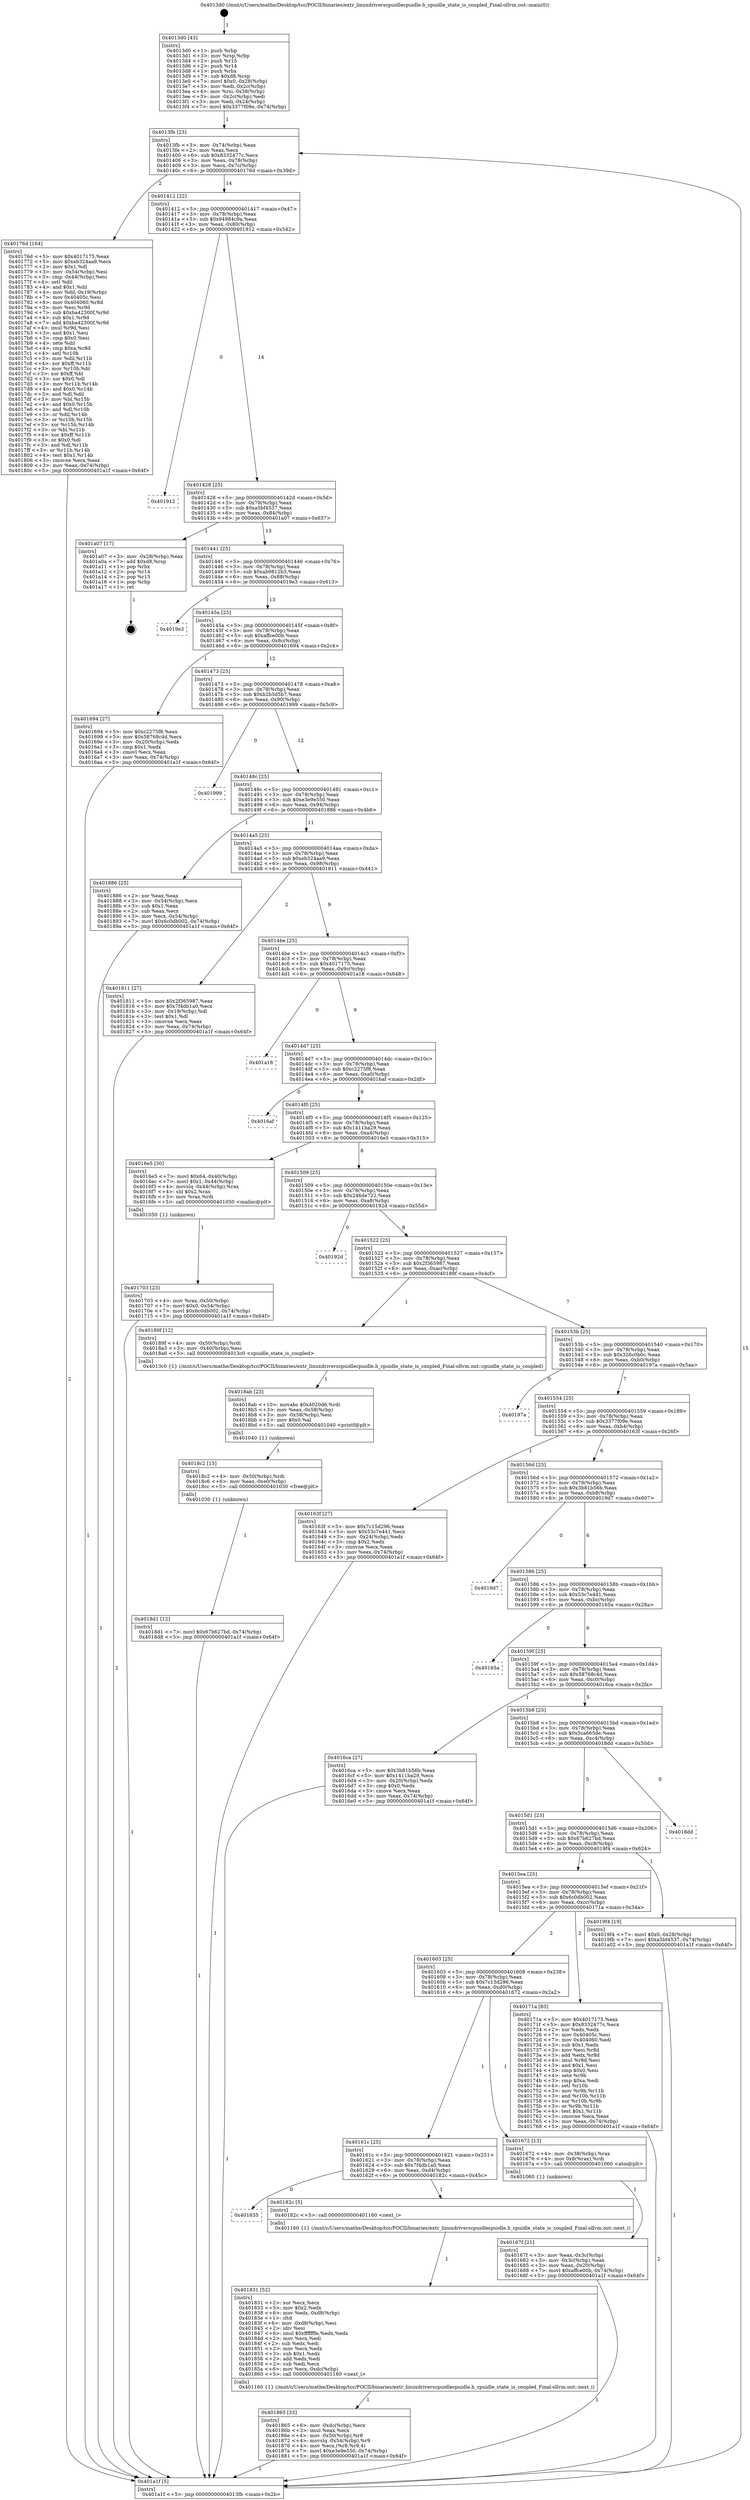 digraph "0x4013d0" {
  label = "0x4013d0 (/mnt/c/Users/mathe/Desktop/tcc/POCII/binaries/extr_linuxdriverscpuidlecpuidle.h_cpuidle_state_is_coupled_Final-ollvm.out::main(0))"
  labelloc = "t"
  node[shape=record]

  Entry [label="",width=0.3,height=0.3,shape=circle,fillcolor=black,style=filled]
  "0x4013fb" [label="{
     0x4013fb [23]\l
     | [instrs]\l
     &nbsp;&nbsp;0x4013fb \<+3\>: mov -0x74(%rbp),%eax\l
     &nbsp;&nbsp;0x4013fe \<+2\>: mov %eax,%ecx\l
     &nbsp;&nbsp;0x401400 \<+6\>: sub $0x8332477c,%ecx\l
     &nbsp;&nbsp;0x401406 \<+3\>: mov %eax,-0x78(%rbp)\l
     &nbsp;&nbsp;0x401409 \<+3\>: mov %ecx,-0x7c(%rbp)\l
     &nbsp;&nbsp;0x40140c \<+6\>: je 000000000040176d \<main+0x39d\>\l
  }"]
  "0x40176d" [label="{
     0x40176d [164]\l
     | [instrs]\l
     &nbsp;&nbsp;0x40176d \<+5\>: mov $0x4017175,%eax\l
     &nbsp;&nbsp;0x401772 \<+5\>: mov $0xeb324aa9,%ecx\l
     &nbsp;&nbsp;0x401777 \<+2\>: mov $0x1,%dl\l
     &nbsp;&nbsp;0x401779 \<+3\>: mov -0x54(%rbp),%esi\l
     &nbsp;&nbsp;0x40177c \<+3\>: cmp -0x44(%rbp),%esi\l
     &nbsp;&nbsp;0x40177f \<+4\>: setl %dil\l
     &nbsp;&nbsp;0x401783 \<+4\>: and $0x1,%dil\l
     &nbsp;&nbsp;0x401787 \<+4\>: mov %dil,-0x19(%rbp)\l
     &nbsp;&nbsp;0x40178b \<+7\>: mov 0x40405c,%esi\l
     &nbsp;&nbsp;0x401792 \<+8\>: mov 0x404060,%r8d\l
     &nbsp;&nbsp;0x40179a \<+3\>: mov %esi,%r9d\l
     &nbsp;&nbsp;0x40179d \<+7\>: sub $0xba42300f,%r9d\l
     &nbsp;&nbsp;0x4017a4 \<+4\>: sub $0x1,%r9d\l
     &nbsp;&nbsp;0x4017a8 \<+7\>: add $0xba42300f,%r9d\l
     &nbsp;&nbsp;0x4017af \<+4\>: imul %r9d,%esi\l
     &nbsp;&nbsp;0x4017b3 \<+3\>: and $0x1,%esi\l
     &nbsp;&nbsp;0x4017b6 \<+3\>: cmp $0x0,%esi\l
     &nbsp;&nbsp;0x4017b9 \<+4\>: sete %dil\l
     &nbsp;&nbsp;0x4017bd \<+4\>: cmp $0xa,%r8d\l
     &nbsp;&nbsp;0x4017c1 \<+4\>: setl %r10b\l
     &nbsp;&nbsp;0x4017c5 \<+3\>: mov %dil,%r11b\l
     &nbsp;&nbsp;0x4017c8 \<+4\>: xor $0xff,%r11b\l
     &nbsp;&nbsp;0x4017cc \<+3\>: mov %r10b,%bl\l
     &nbsp;&nbsp;0x4017cf \<+3\>: xor $0xff,%bl\l
     &nbsp;&nbsp;0x4017d2 \<+3\>: xor $0x0,%dl\l
     &nbsp;&nbsp;0x4017d5 \<+3\>: mov %r11b,%r14b\l
     &nbsp;&nbsp;0x4017d8 \<+4\>: and $0x0,%r14b\l
     &nbsp;&nbsp;0x4017dc \<+3\>: and %dl,%dil\l
     &nbsp;&nbsp;0x4017df \<+3\>: mov %bl,%r15b\l
     &nbsp;&nbsp;0x4017e2 \<+4\>: and $0x0,%r15b\l
     &nbsp;&nbsp;0x4017e6 \<+3\>: and %dl,%r10b\l
     &nbsp;&nbsp;0x4017e9 \<+3\>: or %dil,%r14b\l
     &nbsp;&nbsp;0x4017ec \<+3\>: or %r10b,%r15b\l
     &nbsp;&nbsp;0x4017ef \<+3\>: xor %r15b,%r14b\l
     &nbsp;&nbsp;0x4017f2 \<+3\>: or %bl,%r11b\l
     &nbsp;&nbsp;0x4017f5 \<+4\>: xor $0xff,%r11b\l
     &nbsp;&nbsp;0x4017f9 \<+3\>: or $0x0,%dl\l
     &nbsp;&nbsp;0x4017fc \<+3\>: and %dl,%r11b\l
     &nbsp;&nbsp;0x4017ff \<+3\>: or %r11b,%r14b\l
     &nbsp;&nbsp;0x401802 \<+4\>: test $0x1,%r14b\l
     &nbsp;&nbsp;0x401806 \<+3\>: cmovne %ecx,%eax\l
     &nbsp;&nbsp;0x401809 \<+3\>: mov %eax,-0x74(%rbp)\l
     &nbsp;&nbsp;0x40180c \<+5\>: jmp 0000000000401a1f \<main+0x64f\>\l
  }"]
  "0x401412" [label="{
     0x401412 [22]\l
     | [instrs]\l
     &nbsp;&nbsp;0x401412 \<+5\>: jmp 0000000000401417 \<main+0x47\>\l
     &nbsp;&nbsp;0x401417 \<+3\>: mov -0x78(%rbp),%eax\l
     &nbsp;&nbsp;0x40141a \<+5\>: sub $0x94984c9a,%eax\l
     &nbsp;&nbsp;0x40141f \<+3\>: mov %eax,-0x80(%rbp)\l
     &nbsp;&nbsp;0x401422 \<+6\>: je 0000000000401912 \<main+0x542\>\l
  }"]
  Exit [label="",width=0.3,height=0.3,shape=circle,fillcolor=black,style=filled,peripheries=2]
  "0x401912" [label="{
     0x401912\l
  }", style=dashed]
  "0x401428" [label="{
     0x401428 [25]\l
     | [instrs]\l
     &nbsp;&nbsp;0x401428 \<+5\>: jmp 000000000040142d \<main+0x5d\>\l
     &nbsp;&nbsp;0x40142d \<+3\>: mov -0x78(%rbp),%eax\l
     &nbsp;&nbsp;0x401430 \<+5\>: sub $0xa5bf4537,%eax\l
     &nbsp;&nbsp;0x401435 \<+6\>: mov %eax,-0x84(%rbp)\l
     &nbsp;&nbsp;0x40143b \<+6\>: je 0000000000401a07 \<main+0x637\>\l
  }"]
  "0x4018d1" [label="{
     0x4018d1 [12]\l
     | [instrs]\l
     &nbsp;&nbsp;0x4018d1 \<+7\>: movl $0x67b627bd,-0x74(%rbp)\l
     &nbsp;&nbsp;0x4018d8 \<+5\>: jmp 0000000000401a1f \<main+0x64f\>\l
  }"]
  "0x401a07" [label="{
     0x401a07 [17]\l
     | [instrs]\l
     &nbsp;&nbsp;0x401a07 \<+3\>: mov -0x28(%rbp),%eax\l
     &nbsp;&nbsp;0x401a0a \<+7\>: add $0xd8,%rsp\l
     &nbsp;&nbsp;0x401a11 \<+1\>: pop %rbx\l
     &nbsp;&nbsp;0x401a12 \<+2\>: pop %r14\l
     &nbsp;&nbsp;0x401a14 \<+2\>: pop %r15\l
     &nbsp;&nbsp;0x401a16 \<+1\>: pop %rbp\l
     &nbsp;&nbsp;0x401a17 \<+1\>: ret\l
  }"]
  "0x401441" [label="{
     0x401441 [25]\l
     | [instrs]\l
     &nbsp;&nbsp;0x401441 \<+5\>: jmp 0000000000401446 \<main+0x76\>\l
     &nbsp;&nbsp;0x401446 \<+3\>: mov -0x78(%rbp),%eax\l
     &nbsp;&nbsp;0x401449 \<+5\>: sub $0xab9812b3,%eax\l
     &nbsp;&nbsp;0x40144e \<+6\>: mov %eax,-0x88(%rbp)\l
     &nbsp;&nbsp;0x401454 \<+6\>: je 00000000004019e3 \<main+0x613\>\l
  }"]
  "0x4018c2" [label="{
     0x4018c2 [15]\l
     | [instrs]\l
     &nbsp;&nbsp;0x4018c2 \<+4\>: mov -0x50(%rbp),%rdi\l
     &nbsp;&nbsp;0x4018c6 \<+6\>: mov %eax,-0xe0(%rbp)\l
     &nbsp;&nbsp;0x4018cc \<+5\>: call 0000000000401030 \<free@plt\>\l
     | [calls]\l
     &nbsp;&nbsp;0x401030 \{1\} (unknown)\l
  }"]
  "0x4019e3" [label="{
     0x4019e3\l
  }", style=dashed]
  "0x40145a" [label="{
     0x40145a [25]\l
     | [instrs]\l
     &nbsp;&nbsp;0x40145a \<+5\>: jmp 000000000040145f \<main+0x8f\>\l
     &nbsp;&nbsp;0x40145f \<+3\>: mov -0x78(%rbp),%eax\l
     &nbsp;&nbsp;0x401462 \<+5\>: sub $0xaffce00b,%eax\l
     &nbsp;&nbsp;0x401467 \<+6\>: mov %eax,-0x8c(%rbp)\l
     &nbsp;&nbsp;0x40146d \<+6\>: je 0000000000401694 \<main+0x2c4\>\l
  }"]
  "0x4018ab" [label="{
     0x4018ab [23]\l
     | [instrs]\l
     &nbsp;&nbsp;0x4018ab \<+10\>: movabs $0x4020d6,%rdi\l
     &nbsp;&nbsp;0x4018b5 \<+3\>: mov %eax,-0x58(%rbp)\l
     &nbsp;&nbsp;0x4018b8 \<+3\>: mov -0x58(%rbp),%esi\l
     &nbsp;&nbsp;0x4018bb \<+2\>: mov $0x0,%al\l
     &nbsp;&nbsp;0x4018bd \<+5\>: call 0000000000401040 \<printf@plt\>\l
     | [calls]\l
     &nbsp;&nbsp;0x401040 \{1\} (unknown)\l
  }"]
  "0x401694" [label="{
     0x401694 [27]\l
     | [instrs]\l
     &nbsp;&nbsp;0x401694 \<+5\>: mov $0xc2275f8,%eax\l
     &nbsp;&nbsp;0x401699 \<+5\>: mov $0x58768c4d,%ecx\l
     &nbsp;&nbsp;0x40169e \<+3\>: mov -0x20(%rbp),%edx\l
     &nbsp;&nbsp;0x4016a1 \<+3\>: cmp $0x1,%edx\l
     &nbsp;&nbsp;0x4016a4 \<+3\>: cmovl %ecx,%eax\l
     &nbsp;&nbsp;0x4016a7 \<+3\>: mov %eax,-0x74(%rbp)\l
     &nbsp;&nbsp;0x4016aa \<+5\>: jmp 0000000000401a1f \<main+0x64f\>\l
  }"]
  "0x401473" [label="{
     0x401473 [25]\l
     | [instrs]\l
     &nbsp;&nbsp;0x401473 \<+5\>: jmp 0000000000401478 \<main+0xa8\>\l
     &nbsp;&nbsp;0x401478 \<+3\>: mov -0x78(%rbp),%eax\l
     &nbsp;&nbsp;0x40147b \<+5\>: sub $0xb2b3d5b7,%eax\l
     &nbsp;&nbsp;0x401480 \<+6\>: mov %eax,-0x90(%rbp)\l
     &nbsp;&nbsp;0x401486 \<+6\>: je 0000000000401999 \<main+0x5c9\>\l
  }"]
  "0x401865" [label="{
     0x401865 [33]\l
     | [instrs]\l
     &nbsp;&nbsp;0x401865 \<+6\>: mov -0xdc(%rbp),%ecx\l
     &nbsp;&nbsp;0x40186b \<+3\>: imul %eax,%ecx\l
     &nbsp;&nbsp;0x40186e \<+4\>: mov -0x50(%rbp),%r8\l
     &nbsp;&nbsp;0x401872 \<+4\>: movslq -0x54(%rbp),%r9\l
     &nbsp;&nbsp;0x401876 \<+4\>: mov %ecx,(%r8,%r9,4)\l
     &nbsp;&nbsp;0x40187a \<+7\>: movl $0xe3e9e550,-0x74(%rbp)\l
     &nbsp;&nbsp;0x401881 \<+5\>: jmp 0000000000401a1f \<main+0x64f\>\l
  }"]
  "0x401999" [label="{
     0x401999\l
  }", style=dashed]
  "0x40148c" [label="{
     0x40148c [25]\l
     | [instrs]\l
     &nbsp;&nbsp;0x40148c \<+5\>: jmp 0000000000401491 \<main+0xc1\>\l
     &nbsp;&nbsp;0x401491 \<+3\>: mov -0x78(%rbp),%eax\l
     &nbsp;&nbsp;0x401494 \<+5\>: sub $0xe3e9e550,%eax\l
     &nbsp;&nbsp;0x401499 \<+6\>: mov %eax,-0x94(%rbp)\l
     &nbsp;&nbsp;0x40149f \<+6\>: je 0000000000401886 \<main+0x4b6\>\l
  }"]
  "0x401831" [label="{
     0x401831 [52]\l
     | [instrs]\l
     &nbsp;&nbsp;0x401831 \<+2\>: xor %ecx,%ecx\l
     &nbsp;&nbsp;0x401833 \<+5\>: mov $0x2,%edx\l
     &nbsp;&nbsp;0x401838 \<+6\>: mov %edx,-0xd8(%rbp)\l
     &nbsp;&nbsp;0x40183e \<+1\>: cltd\l
     &nbsp;&nbsp;0x40183f \<+6\>: mov -0xd8(%rbp),%esi\l
     &nbsp;&nbsp;0x401845 \<+2\>: idiv %esi\l
     &nbsp;&nbsp;0x401847 \<+6\>: imul $0xfffffffe,%edx,%edx\l
     &nbsp;&nbsp;0x40184d \<+2\>: mov %ecx,%edi\l
     &nbsp;&nbsp;0x40184f \<+2\>: sub %edx,%edi\l
     &nbsp;&nbsp;0x401851 \<+2\>: mov %ecx,%edx\l
     &nbsp;&nbsp;0x401853 \<+3\>: sub $0x1,%edx\l
     &nbsp;&nbsp;0x401856 \<+2\>: add %edx,%edi\l
     &nbsp;&nbsp;0x401858 \<+2\>: sub %edi,%ecx\l
     &nbsp;&nbsp;0x40185a \<+6\>: mov %ecx,-0xdc(%rbp)\l
     &nbsp;&nbsp;0x401860 \<+5\>: call 0000000000401160 \<next_i\>\l
     | [calls]\l
     &nbsp;&nbsp;0x401160 \{1\} (/mnt/c/Users/mathe/Desktop/tcc/POCII/binaries/extr_linuxdriverscpuidlecpuidle.h_cpuidle_state_is_coupled_Final-ollvm.out::next_i)\l
  }"]
  "0x401886" [label="{
     0x401886 [25]\l
     | [instrs]\l
     &nbsp;&nbsp;0x401886 \<+2\>: xor %eax,%eax\l
     &nbsp;&nbsp;0x401888 \<+3\>: mov -0x54(%rbp),%ecx\l
     &nbsp;&nbsp;0x40188b \<+3\>: sub $0x1,%eax\l
     &nbsp;&nbsp;0x40188e \<+2\>: sub %eax,%ecx\l
     &nbsp;&nbsp;0x401890 \<+3\>: mov %ecx,-0x54(%rbp)\l
     &nbsp;&nbsp;0x401893 \<+7\>: movl $0x6c0db002,-0x74(%rbp)\l
     &nbsp;&nbsp;0x40189a \<+5\>: jmp 0000000000401a1f \<main+0x64f\>\l
  }"]
  "0x4014a5" [label="{
     0x4014a5 [25]\l
     | [instrs]\l
     &nbsp;&nbsp;0x4014a5 \<+5\>: jmp 00000000004014aa \<main+0xda\>\l
     &nbsp;&nbsp;0x4014aa \<+3\>: mov -0x78(%rbp),%eax\l
     &nbsp;&nbsp;0x4014ad \<+5\>: sub $0xeb324aa9,%eax\l
     &nbsp;&nbsp;0x4014b2 \<+6\>: mov %eax,-0x98(%rbp)\l
     &nbsp;&nbsp;0x4014b8 \<+6\>: je 0000000000401811 \<main+0x441\>\l
  }"]
  "0x401635" [label="{
     0x401635\l
  }", style=dashed]
  "0x401811" [label="{
     0x401811 [27]\l
     | [instrs]\l
     &nbsp;&nbsp;0x401811 \<+5\>: mov $0x2f365987,%eax\l
     &nbsp;&nbsp;0x401816 \<+5\>: mov $0x7f4db1a0,%ecx\l
     &nbsp;&nbsp;0x40181b \<+3\>: mov -0x19(%rbp),%dl\l
     &nbsp;&nbsp;0x40181e \<+3\>: test $0x1,%dl\l
     &nbsp;&nbsp;0x401821 \<+3\>: cmovne %ecx,%eax\l
     &nbsp;&nbsp;0x401824 \<+3\>: mov %eax,-0x74(%rbp)\l
     &nbsp;&nbsp;0x401827 \<+5\>: jmp 0000000000401a1f \<main+0x64f\>\l
  }"]
  "0x4014be" [label="{
     0x4014be [25]\l
     | [instrs]\l
     &nbsp;&nbsp;0x4014be \<+5\>: jmp 00000000004014c3 \<main+0xf3\>\l
     &nbsp;&nbsp;0x4014c3 \<+3\>: mov -0x78(%rbp),%eax\l
     &nbsp;&nbsp;0x4014c6 \<+5\>: sub $0x4017175,%eax\l
     &nbsp;&nbsp;0x4014cb \<+6\>: mov %eax,-0x9c(%rbp)\l
     &nbsp;&nbsp;0x4014d1 \<+6\>: je 0000000000401a18 \<main+0x648\>\l
  }"]
  "0x40182c" [label="{
     0x40182c [5]\l
     | [instrs]\l
     &nbsp;&nbsp;0x40182c \<+5\>: call 0000000000401160 \<next_i\>\l
     | [calls]\l
     &nbsp;&nbsp;0x401160 \{1\} (/mnt/c/Users/mathe/Desktop/tcc/POCII/binaries/extr_linuxdriverscpuidlecpuidle.h_cpuidle_state_is_coupled_Final-ollvm.out::next_i)\l
  }"]
  "0x401a18" [label="{
     0x401a18\l
  }", style=dashed]
  "0x4014d7" [label="{
     0x4014d7 [25]\l
     | [instrs]\l
     &nbsp;&nbsp;0x4014d7 \<+5\>: jmp 00000000004014dc \<main+0x10c\>\l
     &nbsp;&nbsp;0x4014dc \<+3\>: mov -0x78(%rbp),%eax\l
     &nbsp;&nbsp;0x4014df \<+5\>: sub $0xc2275f8,%eax\l
     &nbsp;&nbsp;0x4014e4 \<+6\>: mov %eax,-0xa0(%rbp)\l
     &nbsp;&nbsp;0x4014ea \<+6\>: je 00000000004016af \<main+0x2df\>\l
  }"]
  "0x401703" [label="{
     0x401703 [23]\l
     | [instrs]\l
     &nbsp;&nbsp;0x401703 \<+4\>: mov %rax,-0x50(%rbp)\l
     &nbsp;&nbsp;0x401707 \<+7\>: movl $0x0,-0x54(%rbp)\l
     &nbsp;&nbsp;0x40170e \<+7\>: movl $0x6c0db002,-0x74(%rbp)\l
     &nbsp;&nbsp;0x401715 \<+5\>: jmp 0000000000401a1f \<main+0x64f\>\l
  }"]
  "0x4016af" [label="{
     0x4016af\l
  }", style=dashed]
  "0x4014f0" [label="{
     0x4014f0 [25]\l
     | [instrs]\l
     &nbsp;&nbsp;0x4014f0 \<+5\>: jmp 00000000004014f5 \<main+0x125\>\l
     &nbsp;&nbsp;0x4014f5 \<+3\>: mov -0x78(%rbp),%eax\l
     &nbsp;&nbsp;0x4014f8 \<+5\>: sub $0x1411ba29,%eax\l
     &nbsp;&nbsp;0x4014fd \<+6\>: mov %eax,-0xa4(%rbp)\l
     &nbsp;&nbsp;0x401503 \<+6\>: je 00000000004016e5 \<main+0x315\>\l
  }"]
  "0x40167f" [label="{
     0x40167f [21]\l
     | [instrs]\l
     &nbsp;&nbsp;0x40167f \<+3\>: mov %eax,-0x3c(%rbp)\l
     &nbsp;&nbsp;0x401682 \<+3\>: mov -0x3c(%rbp),%eax\l
     &nbsp;&nbsp;0x401685 \<+3\>: mov %eax,-0x20(%rbp)\l
     &nbsp;&nbsp;0x401688 \<+7\>: movl $0xaffce00b,-0x74(%rbp)\l
     &nbsp;&nbsp;0x40168f \<+5\>: jmp 0000000000401a1f \<main+0x64f\>\l
  }"]
  "0x4016e5" [label="{
     0x4016e5 [30]\l
     | [instrs]\l
     &nbsp;&nbsp;0x4016e5 \<+7\>: movl $0x64,-0x40(%rbp)\l
     &nbsp;&nbsp;0x4016ec \<+7\>: movl $0x1,-0x44(%rbp)\l
     &nbsp;&nbsp;0x4016f3 \<+4\>: movslq -0x44(%rbp),%rax\l
     &nbsp;&nbsp;0x4016f7 \<+4\>: shl $0x2,%rax\l
     &nbsp;&nbsp;0x4016fb \<+3\>: mov %rax,%rdi\l
     &nbsp;&nbsp;0x4016fe \<+5\>: call 0000000000401050 \<malloc@plt\>\l
     | [calls]\l
     &nbsp;&nbsp;0x401050 \{1\} (unknown)\l
  }"]
  "0x401509" [label="{
     0x401509 [25]\l
     | [instrs]\l
     &nbsp;&nbsp;0x401509 \<+5\>: jmp 000000000040150e \<main+0x13e\>\l
     &nbsp;&nbsp;0x40150e \<+3\>: mov -0x78(%rbp),%eax\l
     &nbsp;&nbsp;0x401511 \<+5\>: sub $0x246de722,%eax\l
     &nbsp;&nbsp;0x401516 \<+6\>: mov %eax,-0xa8(%rbp)\l
     &nbsp;&nbsp;0x40151c \<+6\>: je 000000000040192d \<main+0x55d\>\l
  }"]
  "0x40161c" [label="{
     0x40161c [25]\l
     | [instrs]\l
     &nbsp;&nbsp;0x40161c \<+5\>: jmp 0000000000401621 \<main+0x251\>\l
     &nbsp;&nbsp;0x401621 \<+3\>: mov -0x78(%rbp),%eax\l
     &nbsp;&nbsp;0x401624 \<+5\>: sub $0x7f4db1a0,%eax\l
     &nbsp;&nbsp;0x401629 \<+6\>: mov %eax,-0xd4(%rbp)\l
     &nbsp;&nbsp;0x40162f \<+6\>: je 000000000040182c \<main+0x45c\>\l
  }"]
  "0x40192d" [label="{
     0x40192d\l
  }", style=dashed]
  "0x401522" [label="{
     0x401522 [25]\l
     | [instrs]\l
     &nbsp;&nbsp;0x401522 \<+5\>: jmp 0000000000401527 \<main+0x157\>\l
     &nbsp;&nbsp;0x401527 \<+3\>: mov -0x78(%rbp),%eax\l
     &nbsp;&nbsp;0x40152a \<+5\>: sub $0x2f365987,%eax\l
     &nbsp;&nbsp;0x40152f \<+6\>: mov %eax,-0xac(%rbp)\l
     &nbsp;&nbsp;0x401535 \<+6\>: je 000000000040189f \<main+0x4cf\>\l
  }"]
  "0x401672" [label="{
     0x401672 [13]\l
     | [instrs]\l
     &nbsp;&nbsp;0x401672 \<+4\>: mov -0x38(%rbp),%rax\l
     &nbsp;&nbsp;0x401676 \<+4\>: mov 0x8(%rax),%rdi\l
     &nbsp;&nbsp;0x40167a \<+5\>: call 0000000000401060 \<atoi@plt\>\l
     | [calls]\l
     &nbsp;&nbsp;0x401060 \{1\} (unknown)\l
  }"]
  "0x40189f" [label="{
     0x40189f [12]\l
     | [instrs]\l
     &nbsp;&nbsp;0x40189f \<+4\>: mov -0x50(%rbp),%rdi\l
     &nbsp;&nbsp;0x4018a3 \<+3\>: mov -0x40(%rbp),%esi\l
     &nbsp;&nbsp;0x4018a6 \<+5\>: call 00000000004013c0 \<cpuidle_state_is_coupled\>\l
     | [calls]\l
     &nbsp;&nbsp;0x4013c0 \{1\} (/mnt/c/Users/mathe/Desktop/tcc/POCII/binaries/extr_linuxdriverscpuidlecpuidle.h_cpuidle_state_is_coupled_Final-ollvm.out::cpuidle_state_is_coupled)\l
  }"]
  "0x40153b" [label="{
     0x40153b [25]\l
     | [instrs]\l
     &nbsp;&nbsp;0x40153b \<+5\>: jmp 0000000000401540 \<main+0x170\>\l
     &nbsp;&nbsp;0x401540 \<+3\>: mov -0x78(%rbp),%eax\l
     &nbsp;&nbsp;0x401543 \<+5\>: sub $0x326c0b0c,%eax\l
     &nbsp;&nbsp;0x401548 \<+6\>: mov %eax,-0xb0(%rbp)\l
     &nbsp;&nbsp;0x40154e \<+6\>: je 000000000040197a \<main+0x5aa\>\l
  }"]
  "0x401603" [label="{
     0x401603 [25]\l
     | [instrs]\l
     &nbsp;&nbsp;0x401603 \<+5\>: jmp 0000000000401608 \<main+0x238\>\l
     &nbsp;&nbsp;0x401608 \<+3\>: mov -0x78(%rbp),%eax\l
     &nbsp;&nbsp;0x40160b \<+5\>: sub $0x7c15d296,%eax\l
     &nbsp;&nbsp;0x401610 \<+6\>: mov %eax,-0xd0(%rbp)\l
     &nbsp;&nbsp;0x401616 \<+6\>: je 0000000000401672 \<main+0x2a2\>\l
  }"]
  "0x40197a" [label="{
     0x40197a\l
  }", style=dashed]
  "0x401554" [label="{
     0x401554 [25]\l
     | [instrs]\l
     &nbsp;&nbsp;0x401554 \<+5\>: jmp 0000000000401559 \<main+0x189\>\l
     &nbsp;&nbsp;0x401559 \<+3\>: mov -0x78(%rbp),%eax\l
     &nbsp;&nbsp;0x40155c \<+5\>: sub $0x3377f09e,%eax\l
     &nbsp;&nbsp;0x401561 \<+6\>: mov %eax,-0xb4(%rbp)\l
     &nbsp;&nbsp;0x401567 \<+6\>: je 000000000040163f \<main+0x26f\>\l
  }"]
  "0x40171a" [label="{
     0x40171a [83]\l
     | [instrs]\l
     &nbsp;&nbsp;0x40171a \<+5\>: mov $0x4017175,%eax\l
     &nbsp;&nbsp;0x40171f \<+5\>: mov $0x8332477c,%ecx\l
     &nbsp;&nbsp;0x401724 \<+2\>: xor %edx,%edx\l
     &nbsp;&nbsp;0x401726 \<+7\>: mov 0x40405c,%esi\l
     &nbsp;&nbsp;0x40172d \<+7\>: mov 0x404060,%edi\l
     &nbsp;&nbsp;0x401734 \<+3\>: sub $0x1,%edx\l
     &nbsp;&nbsp;0x401737 \<+3\>: mov %esi,%r8d\l
     &nbsp;&nbsp;0x40173a \<+3\>: add %edx,%r8d\l
     &nbsp;&nbsp;0x40173d \<+4\>: imul %r8d,%esi\l
     &nbsp;&nbsp;0x401741 \<+3\>: and $0x1,%esi\l
     &nbsp;&nbsp;0x401744 \<+3\>: cmp $0x0,%esi\l
     &nbsp;&nbsp;0x401747 \<+4\>: sete %r9b\l
     &nbsp;&nbsp;0x40174b \<+3\>: cmp $0xa,%edi\l
     &nbsp;&nbsp;0x40174e \<+4\>: setl %r10b\l
     &nbsp;&nbsp;0x401752 \<+3\>: mov %r9b,%r11b\l
     &nbsp;&nbsp;0x401755 \<+3\>: and %r10b,%r11b\l
     &nbsp;&nbsp;0x401758 \<+3\>: xor %r10b,%r9b\l
     &nbsp;&nbsp;0x40175b \<+3\>: or %r9b,%r11b\l
     &nbsp;&nbsp;0x40175e \<+4\>: test $0x1,%r11b\l
     &nbsp;&nbsp;0x401762 \<+3\>: cmovne %ecx,%eax\l
     &nbsp;&nbsp;0x401765 \<+3\>: mov %eax,-0x74(%rbp)\l
     &nbsp;&nbsp;0x401768 \<+5\>: jmp 0000000000401a1f \<main+0x64f\>\l
  }"]
  "0x40163f" [label="{
     0x40163f [27]\l
     | [instrs]\l
     &nbsp;&nbsp;0x40163f \<+5\>: mov $0x7c15d296,%eax\l
     &nbsp;&nbsp;0x401644 \<+5\>: mov $0x53c7e441,%ecx\l
     &nbsp;&nbsp;0x401649 \<+3\>: mov -0x24(%rbp),%edx\l
     &nbsp;&nbsp;0x40164c \<+3\>: cmp $0x2,%edx\l
     &nbsp;&nbsp;0x40164f \<+3\>: cmovne %ecx,%eax\l
     &nbsp;&nbsp;0x401652 \<+3\>: mov %eax,-0x74(%rbp)\l
     &nbsp;&nbsp;0x401655 \<+5\>: jmp 0000000000401a1f \<main+0x64f\>\l
  }"]
  "0x40156d" [label="{
     0x40156d [25]\l
     | [instrs]\l
     &nbsp;&nbsp;0x40156d \<+5\>: jmp 0000000000401572 \<main+0x1a2\>\l
     &nbsp;&nbsp;0x401572 \<+3\>: mov -0x78(%rbp),%eax\l
     &nbsp;&nbsp;0x401575 \<+5\>: sub $0x3b81b56b,%eax\l
     &nbsp;&nbsp;0x40157a \<+6\>: mov %eax,-0xb8(%rbp)\l
     &nbsp;&nbsp;0x401580 \<+6\>: je 00000000004019d7 \<main+0x607\>\l
  }"]
  "0x401a1f" [label="{
     0x401a1f [5]\l
     | [instrs]\l
     &nbsp;&nbsp;0x401a1f \<+5\>: jmp 00000000004013fb \<main+0x2b\>\l
  }"]
  "0x4013d0" [label="{
     0x4013d0 [43]\l
     | [instrs]\l
     &nbsp;&nbsp;0x4013d0 \<+1\>: push %rbp\l
     &nbsp;&nbsp;0x4013d1 \<+3\>: mov %rsp,%rbp\l
     &nbsp;&nbsp;0x4013d4 \<+2\>: push %r15\l
     &nbsp;&nbsp;0x4013d6 \<+2\>: push %r14\l
     &nbsp;&nbsp;0x4013d8 \<+1\>: push %rbx\l
     &nbsp;&nbsp;0x4013d9 \<+7\>: sub $0xd8,%rsp\l
     &nbsp;&nbsp;0x4013e0 \<+7\>: movl $0x0,-0x28(%rbp)\l
     &nbsp;&nbsp;0x4013e7 \<+3\>: mov %edi,-0x2c(%rbp)\l
     &nbsp;&nbsp;0x4013ea \<+4\>: mov %rsi,-0x38(%rbp)\l
     &nbsp;&nbsp;0x4013ee \<+3\>: mov -0x2c(%rbp),%edi\l
     &nbsp;&nbsp;0x4013f1 \<+3\>: mov %edi,-0x24(%rbp)\l
     &nbsp;&nbsp;0x4013f4 \<+7\>: movl $0x3377f09e,-0x74(%rbp)\l
  }"]
  "0x4015ea" [label="{
     0x4015ea [25]\l
     | [instrs]\l
     &nbsp;&nbsp;0x4015ea \<+5\>: jmp 00000000004015ef \<main+0x21f\>\l
     &nbsp;&nbsp;0x4015ef \<+3\>: mov -0x78(%rbp),%eax\l
     &nbsp;&nbsp;0x4015f2 \<+5\>: sub $0x6c0db002,%eax\l
     &nbsp;&nbsp;0x4015f7 \<+6\>: mov %eax,-0xcc(%rbp)\l
     &nbsp;&nbsp;0x4015fd \<+6\>: je 000000000040171a \<main+0x34a\>\l
  }"]
  "0x4019d7" [label="{
     0x4019d7\l
  }", style=dashed]
  "0x401586" [label="{
     0x401586 [25]\l
     | [instrs]\l
     &nbsp;&nbsp;0x401586 \<+5\>: jmp 000000000040158b \<main+0x1bb\>\l
     &nbsp;&nbsp;0x40158b \<+3\>: mov -0x78(%rbp),%eax\l
     &nbsp;&nbsp;0x40158e \<+5\>: sub $0x53c7e441,%eax\l
     &nbsp;&nbsp;0x401593 \<+6\>: mov %eax,-0xbc(%rbp)\l
     &nbsp;&nbsp;0x401599 \<+6\>: je 000000000040165a \<main+0x28a\>\l
  }"]
  "0x4019f4" [label="{
     0x4019f4 [19]\l
     | [instrs]\l
     &nbsp;&nbsp;0x4019f4 \<+7\>: movl $0x0,-0x28(%rbp)\l
     &nbsp;&nbsp;0x4019fb \<+7\>: movl $0xa5bf4537,-0x74(%rbp)\l
     &nbsp;&nbsp;0x401a02 \<+5\>: jmp 0000000000401a1f \<main+0x64f\>\l
  }"]
  "0x40165a" [label="{
     0x40165a\l
  }", style=dashed]
  "0x40159f" [label="{
     0x40159f [25]\l
     | [instrs]\l
     &nbsp;&nbsp;0x40159f \<+5\>: jmp 00000000004015a4 \<main+0x1d4\>\l
     &nbsp;&nbsp;0x4015a4 \<+3\>: mov -0x78(%rbp),%eax\l
     &nbsp;&nbsp;0x4015a7 \<+5\>: sub $0x58768c4d,%eax\l
     &nbsp;&nbsp;0x4015ac \<+6\>: mov %eax,-0xc0(%rbp)\l
     &nbsp;&nbsp;0x4015b2 \<+6\>: je 00000000004016ca \<main+0x2fa\>\l
  }"]
  "0x4015d1" [label="{
     0x4015d1 [25]\l
     | [instrs]\l
     &nbsp;&nbsp;0x4015d1 \<+5\>: jmp 00000000004015d6 \<main+0x206\>\l
     &nbsp;&nbsp;0x4015d6 \<+3\>: mov -0x78(%rbp),%eax\l
     &nbsp;&nbsp;0x4015d9 \<+5\>: sub $0x67b627bd,%eax\l
     &nbsp;&nbsp;0x4015de \<+6\>: mov %eax,-0xc8(%rbp)\l
     &nbsp;&nbsp;0x4015e4 \<+6\>: je 00000000004019f4 \<main+0x624\>\l
  }"]
  "0x4016ca" [label="{
     0x4016ca [27]\l
     | [instrs]\l
     &nbsp;&nbsp;0x4016ca \<+5\>: mov $0x3b81b56b,%eax\l
     &nbsp;&nbsp;0x4016cf \<+5\>: mov $0x1411ba29,%ecx\l
     &nbsp;&nbsp;0x4016d4 \<+3\>: mov -0x20(%rbp),%edx\l
     &nbsp;&nbsp;0x4016d7 \<+3\>: cmp $0x0,%edx\l
     &nbsp;&nbsp;0x4016da \<+3\>: cmove %ecx,%eax\l
     &nbsp;&nbsp;0x4016dd \<+3\>: mov %eax,-0x74(%rbp)\l
     &nbsp;&nbsp;0x4016e0 \<+5\>: jmp 0000000000401a1f \<main+0x64f\>\l
  }"]
  "0x4015b8" [label="{
     0x4015b8 [25]\l
     | [instrs]\l
     &nbsp;&nbsp;0x4015b8 \<+5\>: jmp 00000000004015bd \<main+0x1ed\>\l
     &nbsp;&nbsp;0x4015bd \<+3\>: mov -0x78(%rbp),%eax\l
     &nbsp;&nbsp;0x4015c0 \<+5\>: sub $0x5ca665de,%eax\l
     &nbsp;&nbsp;0x4015c5 \<+6\>: mov %eax,-0xc4(%rbp)\l
     &nbsp;&nbsp;0x4015cb \<+6\>: je 00000000004018dd \<main+0x50d\>\l
  }"]
  "0x4018dd" [label="{
     0x4018dd\l
  }", style=dashed]
  Entry -> "0x4013d0" [label=" 1"]
  "0x4013fb" -> "0x40176d" [label=" 2"]
  "0x4013fb" -> "0x401412" [label=" 14"]
  "0x401a07" -> Exit [label=" 1"]
  "0x401412" -> "0x401912" [label=" 0"]
  "0x401412" -> "0x401428" [label=" 14"]
  "0x4019f4" -> "0x401a1f" [label=" 1"]
  "0x401428" -> "0x401a07" [label=" 1"]
  "0x401428" -> "0x401441" [label=" 13"]
  "0x4018d1" -> "0x401a1f" [label=" 1"]
  "0x401441" -> "0x4019e3" [label=" 0"]
  "0x401441" -> "0x40145a" [label=" 13"]
  "0x4018c2" -> "0x4018d1" [label=" 1"]
  "0x40145a" -> "0x401694" [label=" 1"]
  "0x40145a" -> "0x401473" [label=" 12"]
  "0x4018ab" -> "0x4018c2" [label=" 1"]
  "0x401473" -> "0x401999" [label=" 0"]
  "0x401473" -> "0x40148c" [label=" 12"]
  "0x40189f" -> "0x4018ab" [label=" 1"]
  "0x40148c" -> "0x401886" [label=" 1"]
  "0x40148c" -> "0x4014a5" [label=" 11"]
  "0x401886" -> "0x401a1f" [label=" 1"]
  "0x4014a5" -> "0x401811" [label=" 2"]
  "0x4014a5" -> "0x4014be" [label=" 9"]
  "0x401865" -> "0x401a1f" [label=" 1"]
  "0x4014be" -> "0x401a18" [label=" 0"]
  "0x4014be" -> "0x4014d7" [label=" 9"]
  "0x401831" -> "0x401865" [label=" 1"]
  "0x4014d7" -> "0x4016af" [label=" 0"]
  "0x4014d7" -> "0x4014f0" [label=" 9"]
  "0x40161c" -> "0x401635" [label=" 0"]
  "0x4014f0" -> "0x4016e5" [label=" 1"]
  "0x4014f0" -> "0x401509" [label=" 8"]
  "0x40161c" -> "0x40182c" [label=" 1"]
  "0x401509" -> "0x40192d" [label=" 0"]
  "0x401509" -> "0x401522" [label=" 8"]
  "0x40182c" -> "0x401831" [label=" 1"]
  "0x401522" -> "0x40189f" [label=" 1"]
  "0x401522" -> "0x40153b" [label=" 7"]
  "0x401811" -> "0x401a1f" [label=" 2"]
  "0x40153b" -> "0x40197a" [label=" 0"]
  "0x40153b" -> "0x401554" [label=" 7"]
  "0x40171a" -> "0x401a1f" [label=" 2"]
  "0x401554" -> "0x40163f" [label=" 1"]
  "0x401554" -> "0x40156d" [label=" 6"]
  "0x40163f" -> "0x401a1f" [label=" 1"]
  "0x4013d0" -> "0x4013fb" [label=" 1"]
  "0x401a1f" -> "0x4013fb" [label=" 15"]
  "0x401703" -> "0x401a1f" [label=" 1"]
  "0x40156d" -> "0x4019d7" [label=" 0"]
  "0x40156d" -> "0x401586" [label=" 6"]
  "0x4016ca" -> "0x401a1f" [label=" 1"]
  "0x401586" -> "0x40165a" [label=" 0"]
  "0x401586" -> "0x40159f" [label=" 6"]
  "0x401694" -> "0x401a1f" [label=" 1"]
  "0x40159f" -> "0x4016ca" [label=" 1"]
  "0x40159f" -> "0x4015b8" [label=" 5"]
  "0x401672" -> "0x40167f" [label=" 1"]
  "0x4015b8" -> "0x4018dd" [label=" 0"]
  "0x4015b8" -> "0x4015d1" [label=" 5"]
  "0x40167f" -> "0x401a1f" [label=" 1"]
  "0x4015d1" -> "0x4019f4" [label=" 1"]
  "0x4015d1" -> "0x4015ea" [label=" 4"]
  "0x4016e5" -> "0x401703" [label=" 1"]
  "0x4015ea" -> "0x40171a" [label=" 2"]
  "0x4015ea" -> "0x401603" [label=" 2"]
  "0x40176d" -> "0x401a1f" [label=" 2"]
  "0x401603" -> "0x401672" [label=" 1"]
  "0x401603" -> "0x40161c" [label=" 1"]
}

